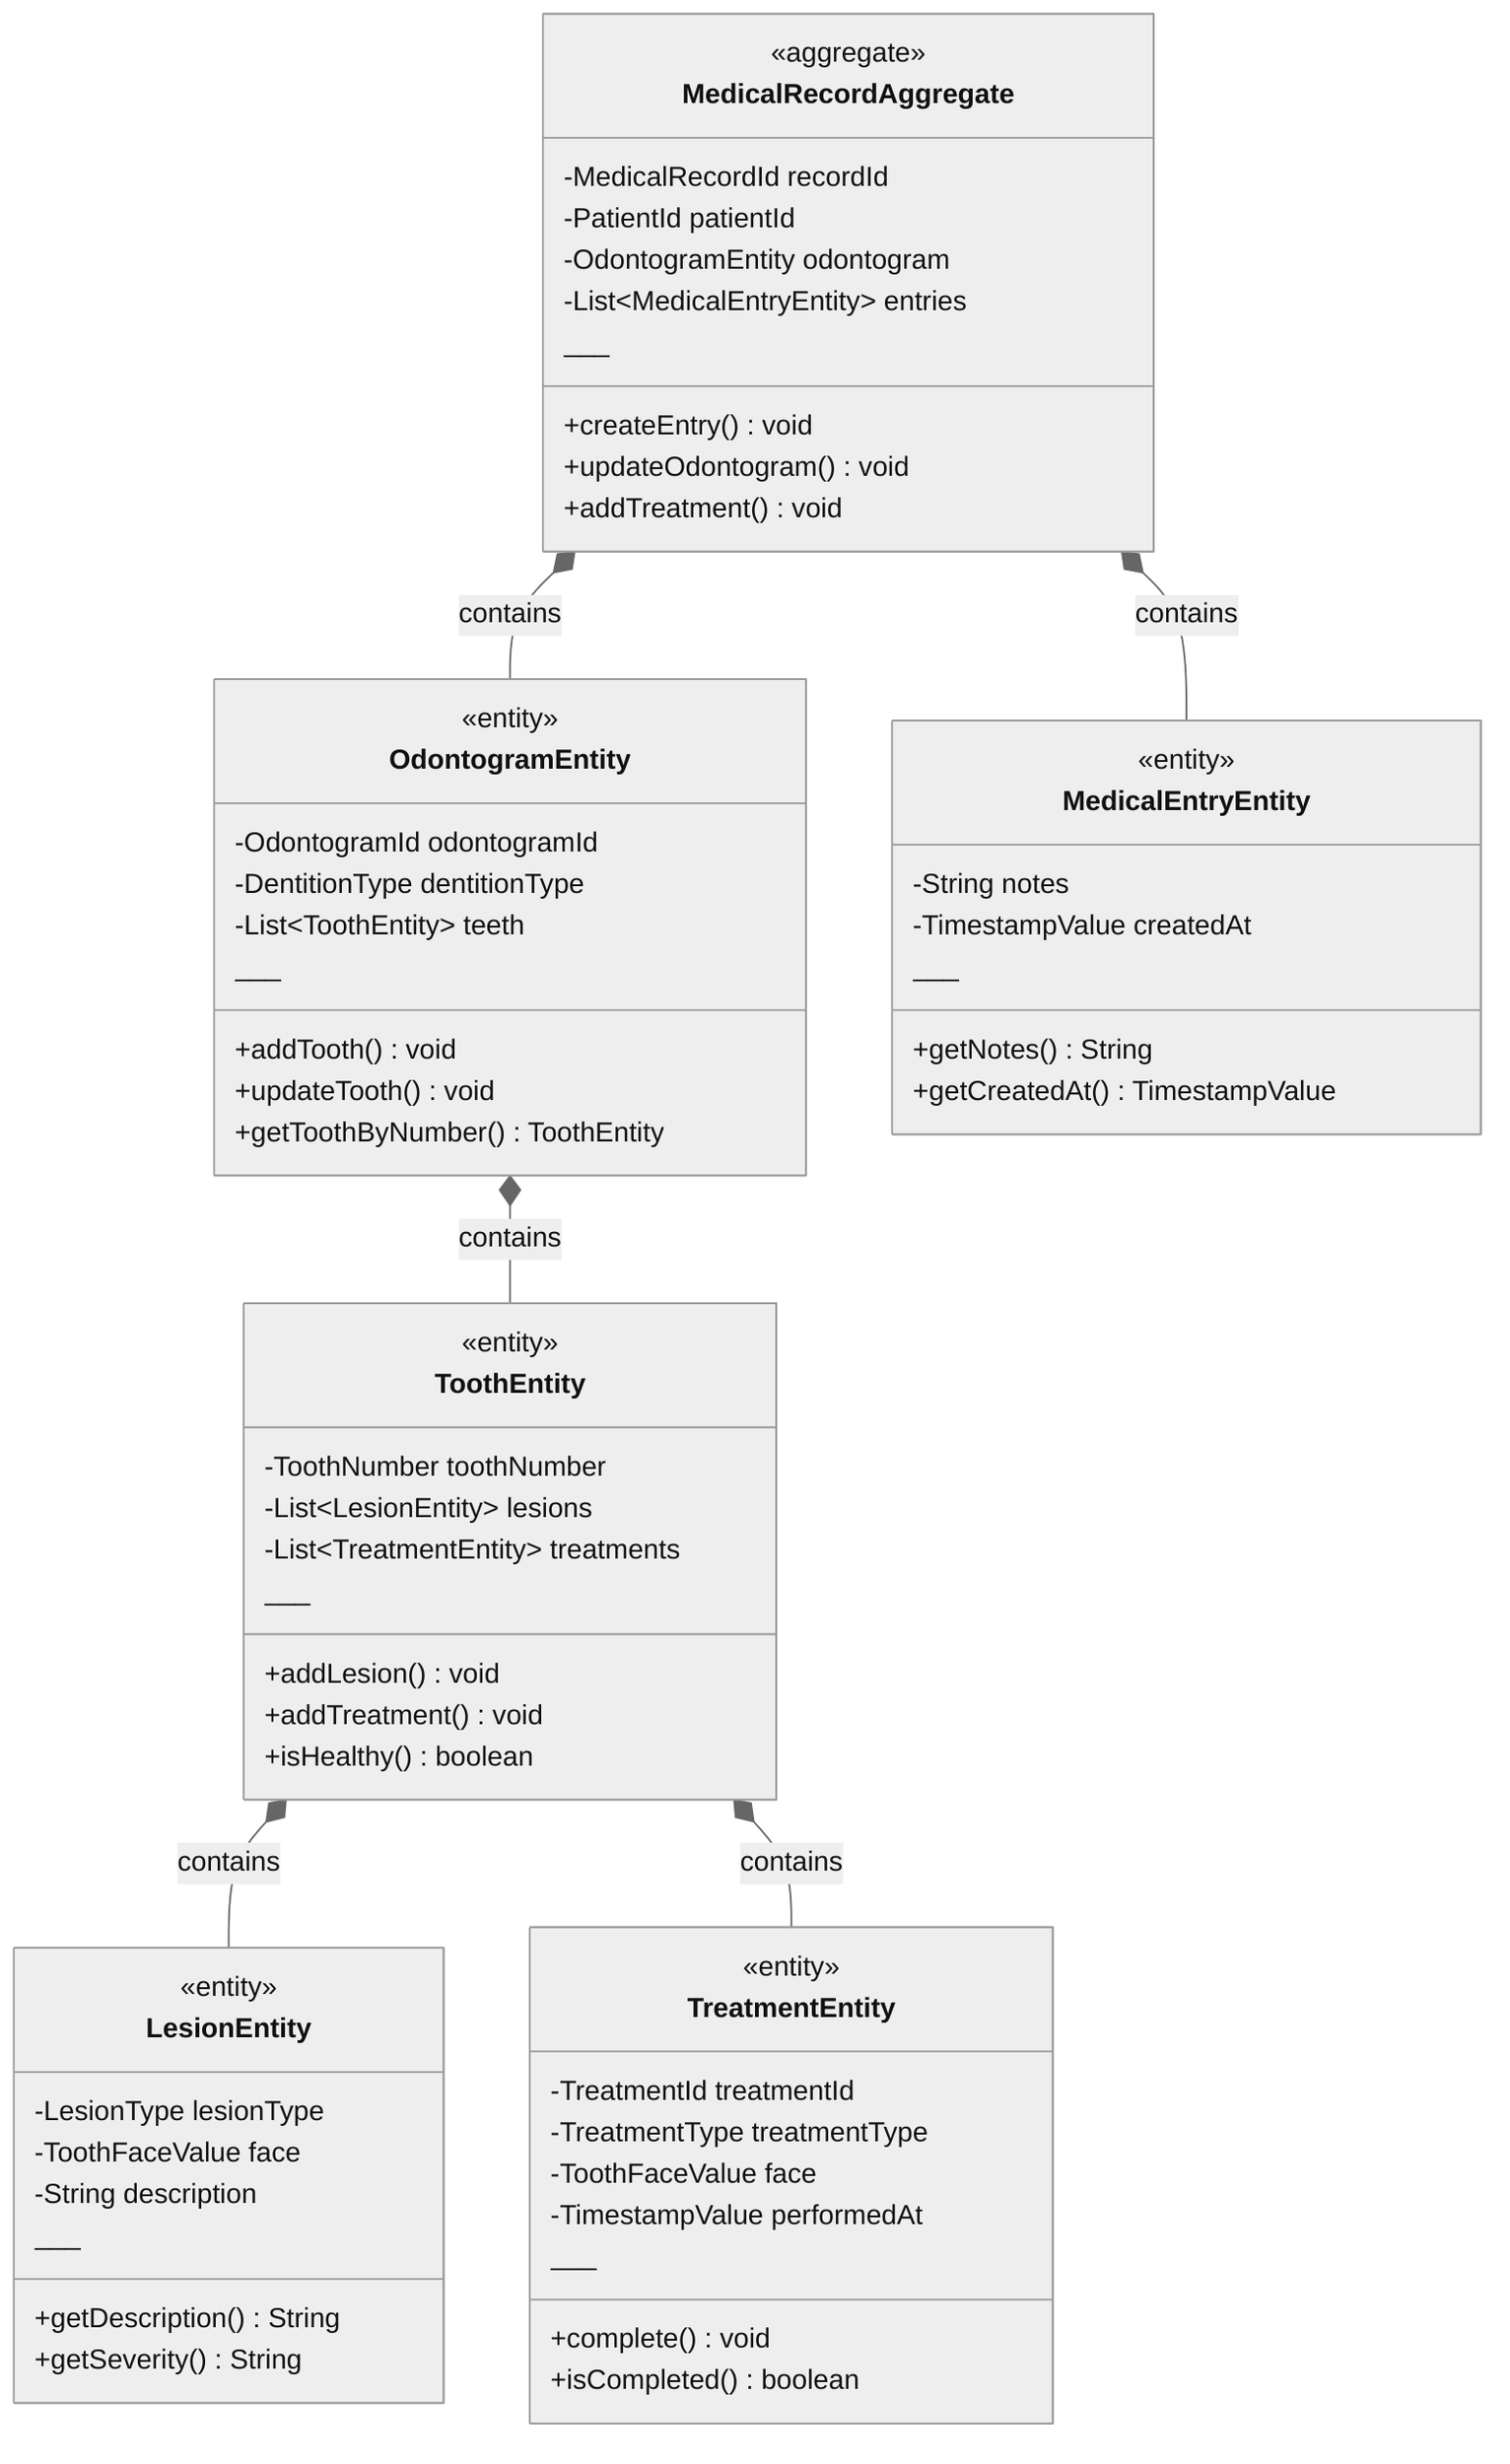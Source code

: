 %%{init: {'theme':'neutral'}}%%
classDiagram
    class MedicalRecordAggregate {
        <<aggregate>>
        -MedicalRecordId recordId
        -PatientId patientId
        -OdontogramEntity odontogram
        -List~MedicalEntryEntity~ entries
        ___
        +createEntry() void
        +updateOdontogram() void
        +addTreatment() void
    }
    
    class OdontogramEntity {
        <<entity>>
        -OdontogramId odontogramId
        -DentitionType dentitionType
        -List~ToothEntity~ teeth
        ___
        +addTooth() void
        +updateTooth() void
        +getToothByNumber() ToothEntity
    }
    
    class ToothEntity {
        <<entity>>
        -ToothNumber toothNumber
        -List~LesionEntity~ lesions
        -List~TreatmentEntity~ treatments
        ___
        +addLesion() void
        +addTreatment() void
        +isHealthy() boolean
    }
    
    class LesionEntity {
        <<entity>>
        -LesionType lesionType
        -ToothFaceValue face
        -String description
        ___
        +getDescription() String
        +getSeverity() String
    }
    
    class TreatmentEntity {
        <<entity>>
        -TreatmentId treatmentId
        -TreatmentType treatmentType
        -ToothFaceValue face
        -TimestampValue performedAt
        ___
        +complete() void
        +isCompleted() boolean
    }
    
    class MedicalEntryEntity {
        <<entity>>
        -String notes
        -TimestampValue createdAt
        ___
        +getNotes() String
        +getCreatedAt() TimestampValue
    }
    
    MedicalRecordAggregate *-- OdontogramEntity : contains
    MedicalRecordAggregate *-- MedicalEntryEntity : contains
    OdontogramEntity *-- ToothEntity : contains
    ToothEntity *-- LesionEntity : contains
    ToothEntity *-- TreatmentEntity : contains